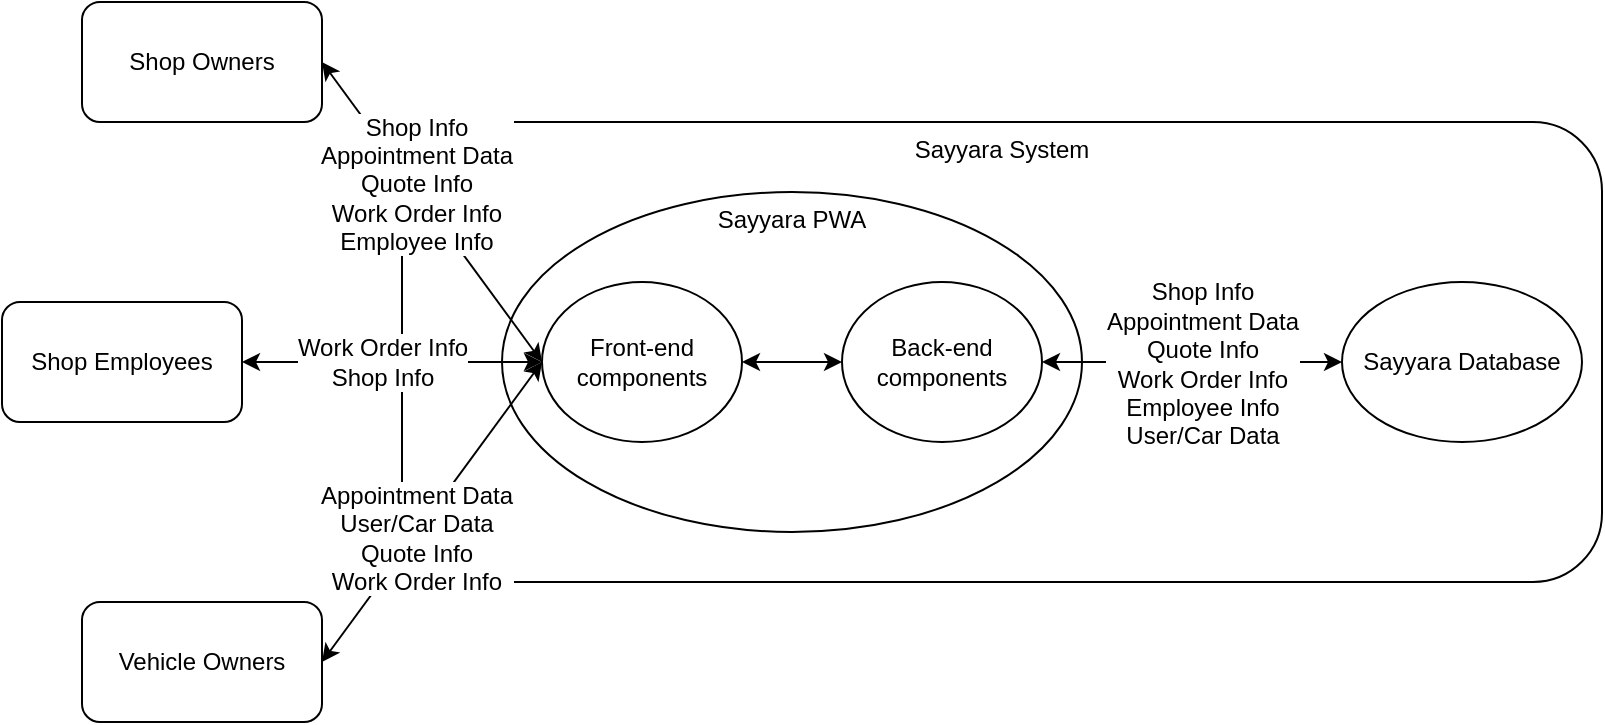 <mxfile version="20.8.5"><diagram id="dMXW3mhMGhxWRxXds1Po" name="Page-1"><mxGraphModel dx="787" dy="510" grid="1" gridSize="10" guides="1" tooltips="1" connect="1" arrows="1" fold="1" page="1" pageScale="1" pageWidth="850" pageHeight="1100" math="0" shadow="0"><root><mxCell id="0"/><mxCell id="1" parent="0"/><mxCell id="lVaJh8-dqdzEnmsDP_6G-18" value="Sayyara System" style="rounded=1;whiteSpace=wrap;html=1;glass=0;fontSize=12;verticalAlign=top;" vertex="1" parent="1"><mxGeometry x="200" y="200" width="600" height="230" as="geometry"/></mxCell><mxCell id="lVaJh8-dqdzEnmsDP_6G-2" value="Sayyara PWA" style="ellipse;whiteSpace=wrap;html=1;rounded=0;glass=0;labelPosition=center;verticalLabelPosition=middle;align=center;verticalAlign=top;" vertex="1" parent="1"><mxGeometry x="250" y="235" width="290" height="170" as="geometry"/></mxCell><mxCell id="lVaJh8-dqdzEnmsDP_6G-3" value="Sayyara Database" style="ellipse;whiteSpace=wrap;html=1;rounded=0;glass=0;" vertex="1" parent="1"><mxGeometry x="670" y="280" width="120" height="80" as="geometry"/></mxCell><mxCell id="lVaJh8-dqdzEnmsDP_6G-24" style="edgeStyle=none;curved=1;orthogonalLoop=1;jettySize=auto;html=1;exitX=1;exitY=0.5;exitDx=0;exitDy=0;entryX=0;entryY=0.5;entryDx=0;entryDy=0;strokeColor=default;fontSize=12;startArrow=classic;startFill=1;" edge="1" parent="1" source="lVaJh8-dqdzEnmsDP_6G-14" target="lVaJh8-dqdzEnmsDP_6G-15"><mxGeometry relative="1" as="geometry"/></mxCell><mxCell id="lVaJh8-dqdzEnmsDP_6G-14" value="Front-end components" style="ellipse;whiteSpace=wrap;html=1;rounded=0;glass=0;fontSize=12;" vertex="1" parent="1"><mxGeometry x="270" y="280" width="100" height="80" as="geometry"/></mxCell><mxCell id="lVaJh8-dqdzEnmsDP_6G-23" style="edgeStyle=none;curved=1;orthogonalLoop=1;jettySize=auto;html=1;exitX=1;exitY=0.5;exitDx=0;exitDy=0;entryX=0;entryY=0.5;entryDx=0;entryDy=0;strokeColor=default;fontSize=12;startArrow=classic;startFill=1;" edge="1" parent="1" source="lVaJh8-dqdzEnmsDP_6G-15" target="lVaJh8-dqdzEnmsDP_6G-3"><mxGeometry relative="1" as="geometry"/></mxCell><mxCell id="lVaJh8-dqdzEnmsDP_6G-32" value="Shop Info&lt;br&gt;Appointment Data&lt;br&gt;Quote Info&lt;br&gt;Work Order Info&lt;br&gt;Employee Info&lt;br&gt;User/Car Data" style="edgeLabel;html=1;align=center;verticalAlign=middle;resizable=0;points=[];fontSize=12;" vertex="1" connectable="0" parent="lVaJh8-dqdzEnmsDP_6G-23"><mxGeometry x="0.068" y="-1" relative="1" as="geometry"><mxPoint as="offset"/></mxGeometry></mxCell><mxCell id="lVaJh8-dqdzEnmsDP_6G-15" value="Back-end components" style="ellipse;whiteSpace=wrap;html=1;rounded=0;glass=0;fontSize=12;" vertex="1" parent="1"><mxGeometry x="420" y="280" width="100" height="80" as="geometry"/></mxCell><mxCell id="lVaJh8-dqdzEnmsDP_6G-17" style="edgeStyle=none;curved=1;orthogonalLoop=1;jettySize=auto;html=1;exitX=1;exitY=0.5;exitDx=0;exitDy=0;entryX=0;entryY=0.5;entryDx=0;entryDy=0;strokeColor=default;fontSize=12;startArrow=classic;startFill=1;" edge="1" parent="1" source="lVaJh8-dqdzEnmsDP_6G-16" target="lVaJh8-dqdzEnmsDP_6G-14"><mxGeometry relative="1" as="geometry"/></mxCell><mxCell id="lVaJh8-dqdzEnmsDP_6G-29" value="Shop Info&lt;br&gt;Appointment Data&lt;br&gt;Quote Info&lt;br&gt;Work Order Info&lt;br&gt;Employee Info" style="edgeLabel;html=1;align=center;verticalAlign=middle;resizable=0;points=[];fontSize=12;" vertex="1" connectable="0" parent="lVaJh8-dqdzEnmsDP_6G-17"><mxGeometry x="-0.171" y="2" relative="1" as="geometry"><mxPoint as="offset"/></mxGeometry></mxCell><mxCell id="lVaJh8-dqdzEnmsDP_6G-16" value="Shop Owners" style="rounded=1;whiteSpace=wrap;html=1;glass=0;fontSize=12;" vertex="1" parent="1"><mxGeometry x="40" y="140" width="120" height="60" as="geometry"/></mxCell><mxCell id="lVaJh8-dqdzEnmsDP_6G-28" style="edgeStyle=none;curved=1;orthogonalLoop=1;jettySize=auto;html=1;exitX=1;exitY=0.5;exitDx=0;exitDy=0;strokeColor=default;fontSize=12;startArrow=classic;startFill=1;entryX=0;entryY=0.5;entryDx=0;entryDy=0;" edge="1" parent="1" source="lVaJh8-dqdzEnmsDP_6G-25" target="lVaJh8-dqdzEnmsDP_6G-14"><mxGeometry relative="1" as="geometry"><mxPoint x="250" y="320.4" as="targetPoint"/></mxGeometry></mxCell><mxCell id="lVaJh8-dqdzEnmsDP_6G-31" value="Work Order Info&lt;br&gt;Shop Info" style="edgeLabel;html=1;align=center;verticalAlign=middle;resizable=0;points=[];fontSize=12;" vertex="1" connectable="0" parent="lVaJh8-dqdzEnmsDP_6G-28"><mxGeometry x="-0.427" y="-1" relative="1" as="geometry"><mxPoint x="27" y="-1" as="offset"/></mxGeometry></mxCell><mxCell id="lVaJh8-dqdzEnmsDP_6G-25" value="Shop Employees" style="rounded=1;whiteSpace=wrap;html=1;glass=0;fontSize=12;" vertex="1" parent="1"><mxGeometry y="290" width="120" height="60" as="geometry"/></mxCell><mxCell id="lVaJh8-dqdzEnmsDP_6G-27" style="edgeStyle=none;curved=1;orthogonalLoop=1;jettySize=auto;html=1;exitX=1;exitY=0.5;exitDx=0;exitDy=0;entryX=0;entryY=0.5;entryDx=0;entryDy=0;strokeColor=default;fontSize=12;startArrow=classic;startFill=1;" edge="1" parent="1" source="lVaJh8-dqdzEnmsDP_6G-26" target="lVaJh8-dqdzEnmsDP_6G-14"><mxGeometry relative="1" as="geometry"/></mxCell><mxCell id="lVaJh8-dqdzEnmsDP_6G-30" value="Appointment Data&lt;br&gt;User/Car Data&lt;br&gt;Quote Info&lt;br&gt;Work Order Info" style="edgeLabel;html=1;align=center;verticalAlign=middle;resizable=0;points=[];fontSize=12;" vertex="1" connectable="0" parent="lVaJh8-dqdzEnmsDP_6G-27"><mxGeometry x="-0.157" y="-1" relative="1" as="geometry"><mxPoint as="offset"/></mxGeometry></mxCell><mxCell id="lVaJh8-dqdzEnmsDP_6G-26" value="Vehicle Owners" style="rounded=1;whiteSpace=wrap;html=1;glass=0;fontSize=12;" vertex="1" parent="1"><mxGeometry x="40" y="440" width="120" height="60" as="geometry"/></mxCell></root></mxGraphModel></diagram></mxfile>